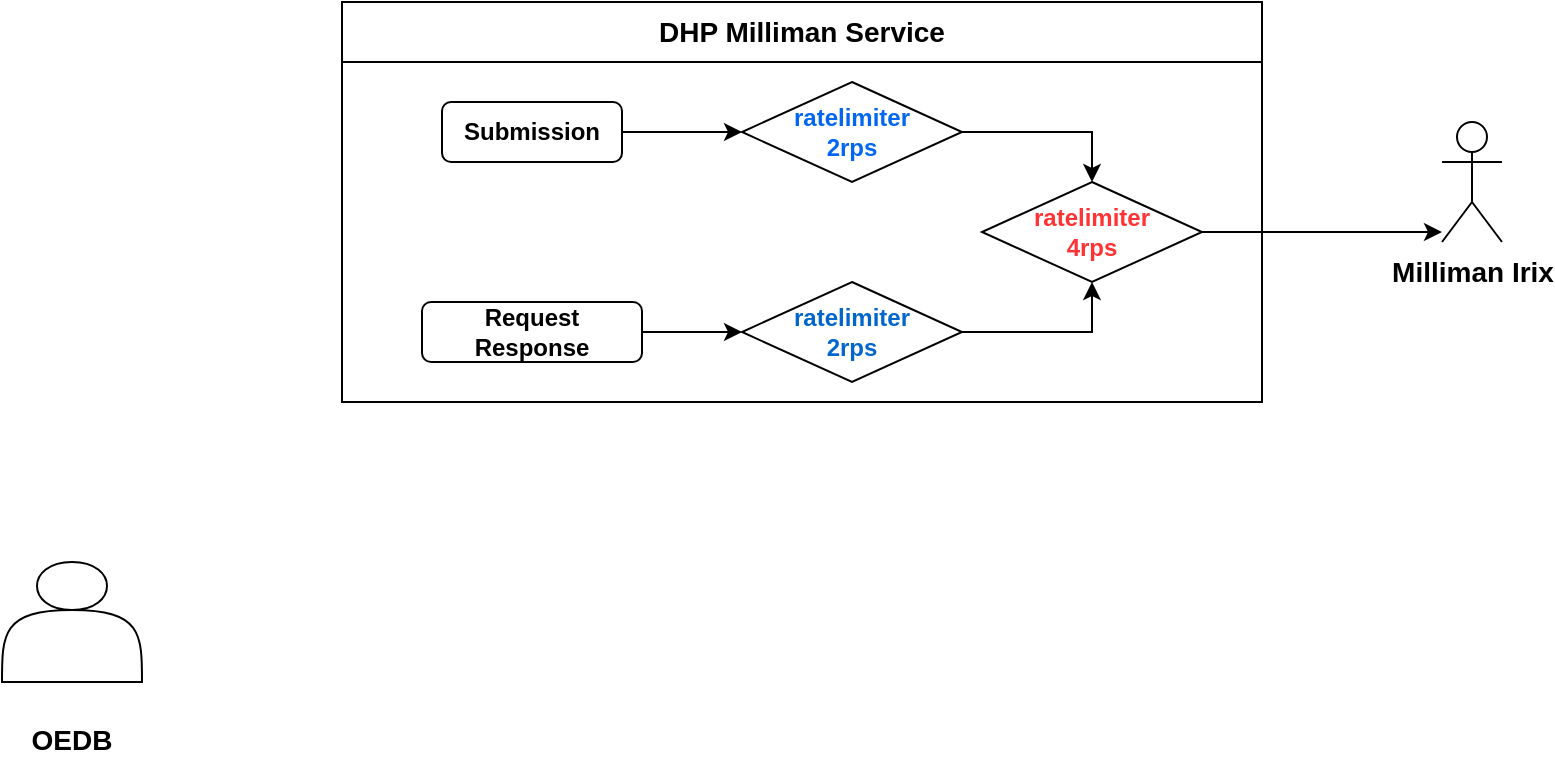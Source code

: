 <mxfile version="21.3.2" type="github">
  <diagram name="Page-1" id="0uB9tTqkH3L2_EY3-Jaz">
    <mxGraphModel dx="918" dy="637" grid="1" gridSize="10" guides="1" tooltips="1" connect="1" arrows="1" fold="1" page="1" pageScale="1" pageWidth="827" pageHeight="1169" math="0" shadow="0">
      <root>
        <mxCell id="0" />
        <mxCell id="1" parent="0" />
        <mxCell id="VdE1D2QCESElUlqBWjoR-1" value="&lt;font style=&quot;font-size: 14px;&quot;&gt;DHP Milliman Service&lt;/font&gt;" style="swimlane;whiteSpace=wrap;html=1;startSize=30;" vertex="1" parent="1">
          <mxGeometry x="210" y="150" width="460" height="200" as="geometry">
            <mxRectangle x="210" y="120" width="140" height="30" as="alternateBounds" />
          </mxGeometry>
        </mxCell>
        <mxCell id="VdE1D2QCESElUlqBWjoR-10" style="edgeStyle=orthogonalEdgeStyle;rounded=0;orthogonalLoop=1;jettySize=auto;html=1;" edge="1" parent="VdE1D2QCESElUlqBWjoR-1" source="VdE1D2QCESElUlqBWjoR-3" target="VdE1D2QCESElUlqBWjoR-6">
          <mxGeometry relative="1" as="geometry" />
        </mxCell>
        <mxCell id="VdE1D2QCESElUlqBWjoR-3" value="&lt;b&gt;Submission&lt;/b&gt;" style="rounded=1;whiteSpace=wrap;html=1;" vertex="1" parent="VdE1D2QCESElUlqBWjoR-1">
          <mxGeometry x="50" y="50" width="90" height="30" as="geometry" />
        </mxCell>
        <mxCell id="VdE1D2QCESElUlqBWjoR-11" style="edgeStyle=orthogonalEdgeStyle;rounded=0;orthogonalLoop=1;jettySize=auto;html=1;entryX=0;entryY=0.5;entryDx=0;entryDy=0;" edge="1" parent="VdE1D2QCESElUlqBWjoR-1" source="VdE1D2QCESElUlqBWjoR-4" target="VdE1D2QCESElUlqBWjoR-8">
          <mxGeometry relative="1" as="geometry" />
        </mxCell>
        <mxCell id="VdE1D2QCESElUlqBWjoR-4" value="&lt;b&gt;Request Response&lt;/b&gt;" style="rounded=1;whiteSpace=wrap;html=1;" vertex="1" parent="VdE1D2QCESElUlqBWjoR-1">
          <mxGeometry x="40" y="150" width="110" height="30" as="geometry" />
        </mxCell>
        <mxCell id="VdE1D2QCESElUlqBWjoR-13" style="edgeStyle=orthogonalEdgeStyle;rounded=0;orthogonalLoop=1;jettySize=auto;html=1;entryX=0.5;entryY=0;entryDx=0;entryDy=0;" edge="1" parent="VdE1D2QCESElUlqBWjoR-1" source="VdE1D2QCESElUlqBWjoR-6" target="VdE1D2QCESElUlqBWjoR-9">
          <mxGeometry relative="1" as="geometry" />
        </mxCell>
        <mxCell id="VdE1D2QCESElUlqBWjoR-6" value="&lt;b&gt;&lt;font color=&quot;#0266f2&quot;&gt;ratelimiter&lt;br&gt;2rps&lt;/font&gt;&lt;/b&gt;" style="rhombus;whiteSpace=wrap;html=1;" vertex="1" parent="VdE1D2QCESElUlqBWjoR-1">
          <mxGeometry x="200" y="40" width="110" height="50" as="geometry" />
        </mxCell>
        <mxCell id="VdE1D2QCESElUlqBWjoR-12" style="edgeStyle=orthogonalEdgeStyle;rounded=0;orthogonalLoop=1;jettySize=auto;html=1;entryX=0.5;entryY=1;entryDx=0;entryDy=0;" edge="1" parent="VdE1D2QCESElUlqBWjoR-1" source="VdE1D2QCESElUlqBWjoR-8" target="VdE1D2QCESElUlqBWjoR-9">
          <mxGeometry relative="1" as="geometry" />
        </mxCell>
        <mxCell id="VdE1D2QCESElUlqBWjoR-8" value="&lt;b&gt;&lt;font color=&quot;#0066cc&quot;&gt;ratelimiter&lt;br&gt;2rps&lt;/font&gt;&lt;/b&gt;" style="rhombus;whiteSpace=wrap;html=1;" vertex="1" parent="VdE1D2QCESElUlqBWjoR-1">
          <mxGeometry x="200" y="140" width="110" height="50" as="geometry" />
        </mxCell>
        <mxCell id="VdE1D2QCESElUlqBWjoR-9" value="&lt;b&gt;&lt;font color=&quot;#ff3333&quot;&gt;ratelimiter&lt;br&gt;4rps&lt;/font&gt;&lt;/b&gt;" style="rhombus;whiteSpace=wrap;html=1;" vertex="1" parent="VdE1D2QCESElUlqBWjoR-1">
          <mxGeometry x="320" y="90" width="110" height="50" as="geometry" />
        </mxCell>
        <mxCell id="VdE1D2QCESElUlqBWjoR-5" value="&lt;b&gt;&lt;font style=&quot;font-size: 14px;&quot;&gt;Milliman Irix&lt;br&gt;&lt;/font&gt;&lt;/b&gt;" style="shape=umlActor;verticalLabelPosition=bottom;verticalAlign=top;html=1;" vertex="1" parent="1">
          <mxGeometry x="760" y="210" width="30" height="60" as="geometry" />
        </mxCell>
        <mxCell id="VdE1D2QCESElUlqBWjoR-14" style="edgeStyle=orthogonalEdgeStyle;rounded=0;orthogonalLoop=1;jettySize=auto;html=1;" edge="1" parent="1" source="VdE1D2QCESElUlqBWjoR-9" target="VdE1D2QCESElUlqBWjoR-5">
          <mxGeometry relative="1" as="geometry">
            <Array as="points">
              <mxPoint x="720" y="265" />
              <mxPoint x="720" y="265" />
            </Array>
          </mxGeometry>
        </mxCell>
        <mxCell id="VdE1D2QCESElUlqBWjoR-15" value="&lt;b&gt;&lt;font style=&quot;font-size: 14px;&quot;&gt;&lt;br&gt;&lt;br&gt;&lt;br&gt;&lt;br&gt;&lt;br&gt;&lt;br&gt;&lt;br&gt;OEDB&lt;/font&gt;&lt;/b&gt;" style="shape=actor;whiteSpace=wrap;html=1;" vertex="1" parent="1">
          <mxGeometry x="40" y="430" width="70" height="60" as="geometry" />
        </mxCell>
      </root>
    </mxGraphModel>
  </diagram>
</mxfile>
